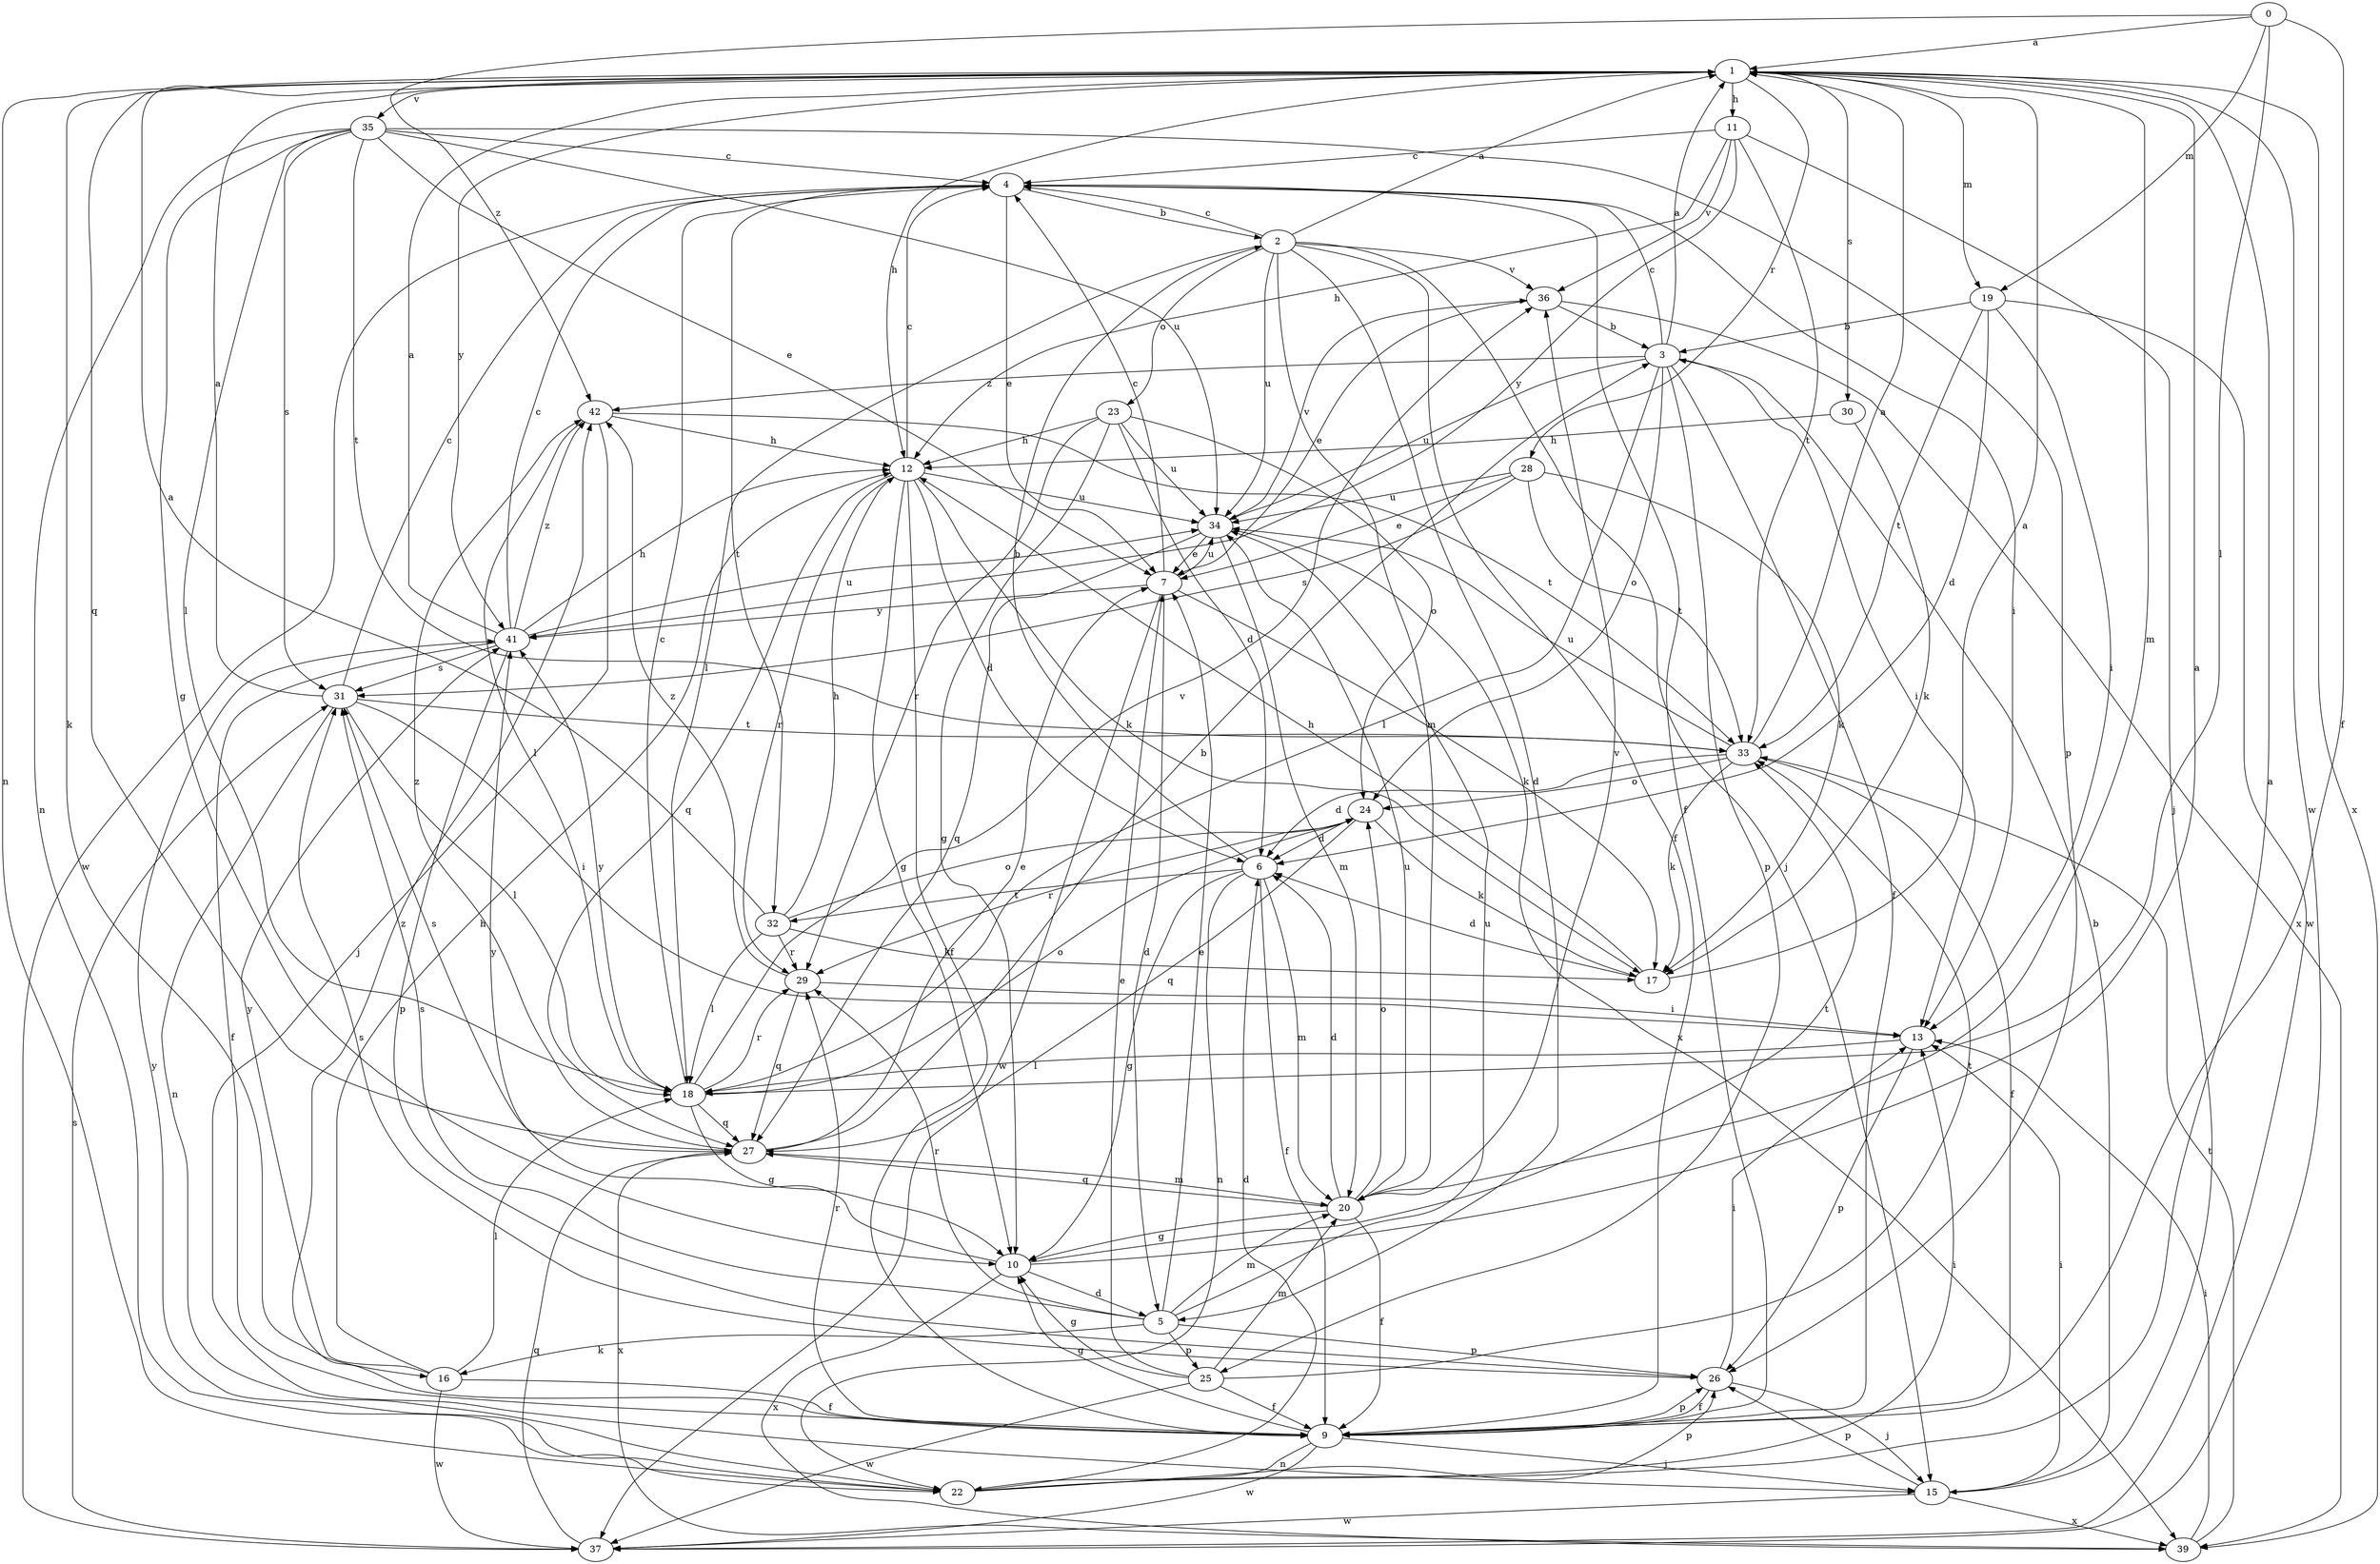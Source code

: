 strict digraph  {
0;
1;
2;
3;
4;
5;
6;
7;
9;
10;
11;
12;
13;
15;
16;
17;
18;
19;
20;
22;
23;
24;
25;
26;
27;
28;
29;
30;
31;
32;
33;
34;
35;
36;
37;
39;
41;
42;
0 -> 1  [label=a];
0 -> 9  [label=f];
0 -> 18  [label=l];
0 -> 19  [label=m];
0 -> 42  [label=z];
1 -> 11  [label=h];
1 -> 12  [label=h];
1 -> 16  [label=k];
1 -> 19  [label=m];
1 -> 20  [label=m];
1 -> 22  [label=n];
1 -> 27  [label=q];
1 -> 28  [label=r];
1 -> 30  [label=s];
1 -> 35  [label=v];
1 -> 37  [label=w];
1 -> 39  [label=x];
1 -> 41  [label=y];
2 -> 1  [label=a];
2 -> 4  [label=c];
2 -> 5  [label=d];
2 -> 9  [label=f];
2 -> 15  [label=j];
2 -> 18  [label=l];
2 -> 20  [label=m];
2 -> 23  [label=o];
2 -> 34  [label=u];
2 -> 36  [label=v];
3 -> 1  [label=a];
3 -> 4  [label=c];
3 -> 9  [label=f];
3 -> 13  [label=i];
3 -> 18  [label=l];
3 -> 24  [label=o];
3 -> 25  [label=p];
3 -> 34  [label=u];
3 -> 42  [label=z];
4 -> 2  [label=b];
4 -> 7  [label=e];
4 -> 9  [label=f];
4 -> 13  [label=i];
4 -> 32  [label=t];
4 -> 37  [label=w];
5 -> 7  [label=e];
5 -> 16  [label=k];
5 -> 20  [label=m];
5 -> 25  [label=p];
5 -> 26  [label=p];
5 -> 29  [label=r];
5 -> 31  [label=s];
5 -> 34  [label=u];
6 -> 2  [label=b];
6 -> 9  [label=f];
6 -> 10  [label=g];
6 -> 20  [label=m];
6 -> 22  [label=n];
6 -> 32  [label=t];
7 -> 4  [label=c];
7 -> 5  [label=d];
7 -> 17  [label=k];
7 -> 34  [label=u];
7 -> 37  [label=w];
7 -> 41  [label=y];
9 -> 10  [label=g];
9 -> 15  [label=j];
9 -> 22  [label=n];
9 -> 26  [label=p];
9 -> 29  [label=r];
9 -> 37  [label=w];
9 -> 42  [label=z];
10 -> 1  [label=a];
10 -> 5  [label=d];
10 -> 33  [label=t];
10 -> 39  [label=x];
10 -> 41  [label=y];
11 -> 4  [label=c];
11 -> 12  [label=h];
11 -> 15  [label=j];
11 -> 33  [label=t];
11 -> 36  [label=v];
11 -> 41  [label=y];
12 -> 4  [label=c];
12 -> 6  [label=d];
12 -> 9  [label=f];
12 -> 10  [label=g];
12 -> 17  [label=k];
12 -> 27  [label=q];
12 -> 29  [label=r];
12 -> 34  [label=u];
13 -> 18  [label=l];
13 -> 26  [label=p];
15 -> 3  [label=b];
15 -> 13  [label=i];
15 -> 26  [label=p];
15 -> 37  [label=w];
15 -> 39  [label=x];
16 -> 9  [label=f];
16 -> 12  [label=h];
16 -> 18  [label=l];
16 -> 37  [label=w];
16 -> 41  [label=y];
17 -> 1  [label=a];
17 -> 6  [label=d];
17 -> 12  [label=h];
18 -> 4  [label=c];
18 -> 10  [label=g];
18 -> 24  [label=o];
18 -> 27  [label=q];
18 -> 29  [label=r];
18 -> 36  [label=v];
18 -> 41  [label=y];
19 -> 3  [label=b];
19 -> 6  [label=d];
19 -> 13  [label=i];
19 -> 33  [label=t];
19 -> 37  [label=w];
20 -> 6  [label=d];
20 -> 9  [label=f];
20 -> 10  [label=g];
20 -> 24  [label=o];
20 -> 27  [label=q];
20 -> 34  [label=u];
20 -> 36  [label=v];
22 -> 1  [label=a];
22 -> 6  [label=d];
22 -> 13  [label=i];
22 -> 26  [label=p];
22 -> 41  [label=y];
23 -> 6  [label=d];
23 -> 10  [label=g];
23 -> 12  [label=h];
23 -> 24  [label=o];
23 -> 29  [label=r];
23 -> 34  [label=u];
24 -> 6  [label=d];
24 -> 17  [label=k];
24 -> 27  [label=q];
24 -> 29  [label=r];
25 -> 7  [label=e];
25 -> 9  [label=f];
25 -> 10  [label=g];
25 -> 20  [label=m];
25 -> 33  [label=t];
25 -> 37  [label=w];
26 -> 9  [label=f];
26 -> 13  [label=i];
26 -> 15  [label=j];
26 -> 31  [label=s];
27 -> 3  [label=b];
27 -> 7  [label=e];
27 -> 20  [label=m];
27 -> 31  [label=s];
27 -> 39  [label=x];
27 -> 42  [label=z];
28 -> 7  [label=e];
28 -> 17  [label=k];
28 -> 31  [label=s];
28 -> 33  [label=t];
28 -> 34  [label=u];
29 -> 13  [label=i];
29 -> 27  [label=q];
29 -> 42  [label=z];
30 -> 12  [label=h];
30 -> 17  [label=k];
31 -> 1  [label=a];
31 -> 4  [label=c];
31 -> 13  [label=i];
31 -> 18  [label=l];
31 -> 22  [label=n];
31 -> 33  [label=t];
32 -> 1  [label=a];
32 -> 12  [label=h];
32 -> 17  [label=k];
32 -> 18  [label=l];
32 -> 24  [label=o];
32 -> 29  [label=r];
33 -> 1  [label=a];
33 -> 6  [label=d];
33 -> 9  [label=f];
33 -> 17  [label=k];
33 -> 24  [label=o];
33 -> 34  [label=u];
34 -> 7  [label=e];
34 -> 20  [label=m];
34 -> 27  [label=q];
34 -> 36  [label=v];
34 -> 39  [label=x];
35 -> 4  [label=c];
35 -> 7  [label=e];
35 -> 10  [label=g];
35 -> 18  [label=l];
35 -> 22  [label=n];
35 -> 26  [label=p];
35 -> 31  [label=s];
35 -> 33  [label=t];
35 -> 34  [label=u];
36 -> 3  [label=b];
36 -> 7  [label=e];
36 -> 39  [label=x];
37 -> 27  [label=q];
37 -> 31  [label=s];
39 -> 13  [label=i];
39 -> 33  [label=t];
41 -> 1  [label=a];
41 -> 4  [label=c];
41 -> 9  [label=f];
41 -> 12  [label=h];
41 -> 26  [label=p];
41 -> 31  [label=s];
41 -> 34  [label=u];
41 -> 42  [label=z];
42 -> 12  [label=h];
42 -> 15  [label=j];
42 -> 18  [label=l];
42 -> 33  [label=t];
}
